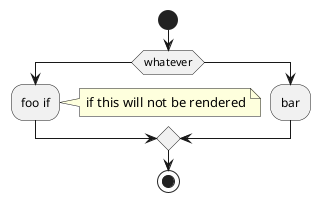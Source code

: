 {
  "sha1": "rknyyzcwis20ayqhkfwvmxbfghi15o0",
  "insertion": {
    "when": "2024-06-04T17:28:43.954Z",
    "url": "https://forum.plantuml.net/14015/activity-switch-case-notes-are-not-working",
    "user": "plantuml@gmail.com"
  }
}
@startuml
start
if (whatever) then
    :foo if;
    note right
      if this will not be rendered
    end note
else
    :bar;
endif
stop
@enduml
